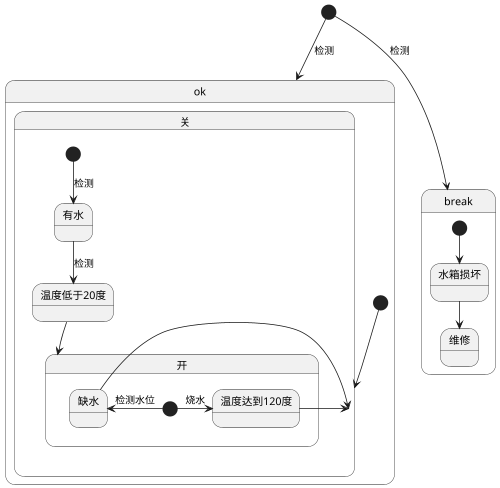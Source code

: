 @startuml    水箱状态图
scale 500 width
[*] --> ok : 检测
[*] --> break : 检测

state ok{
    [*] --> 关
    state 关{
    [*] --> 有水 : 检测
    有水 --> 温度低于20度 : 检测
    温度低于20度 --> 开
    }
    state 开{
        [*] -> 温度达到120度 : 烧水
        关 <-  温度达到120度
        缺水 <- [*] : 检测水位
        关 <-  缺水
    }
}

state break{
    [*] --> 水箱损坏
    水箱损坏 --> 维修
}

